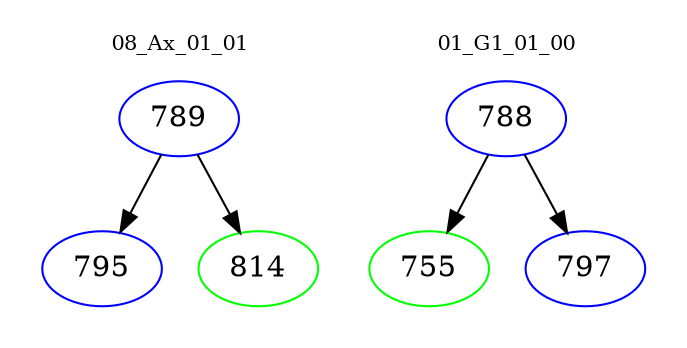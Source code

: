 digraph{
subgraph cluster_0 {
color = white
label = "08_Ax_01_01";
fontsize=10;
T0_789 [label="789", color="blue"]
T0_789 -> T0_795 [color="black"]
T0_795 [label="795", color="blue"]
T0_789 -> T0_814 [color="black"]
T0_814 [label="814", color="green"]
}
subgraph cluster_1 {
color = white
label = "01_G1_01_00";
fontsize=10;
T1_788 [label="788", color="blue"]
T1_788 -> T1_755 [color="black"]
T1_755 [label="755", color="green"]
T1_788 -> T1_797 [color="black"]
T1_797 [label="797", color="blue"]
}
}
